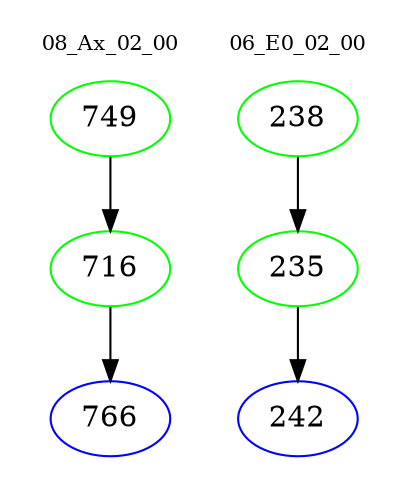 digraph{
subgraph cluster_0 {
color = white
label = "08_Ax_02_00";
fontsize=10;
T0_749 [label="749", color="green"]
T0_749 -> T0_716 [color="black"]
T0_716 [label="716", color="green"]
T0_716 -> T0_766 [color="black"]
T0_766 [label="766", color="blue"]
}
subgraph cluster_1 {
color = white
label = "06_E0_02_00";
fontsize=10;
T1_238 [label="238", color="green"]
T1_238 -> T1_235 [color="black"]
T1_235 [label="235", color="green"]
T1_235 -> T1_242 [color="black"]
T1_242 [label="242", color="blue"]
}
}
